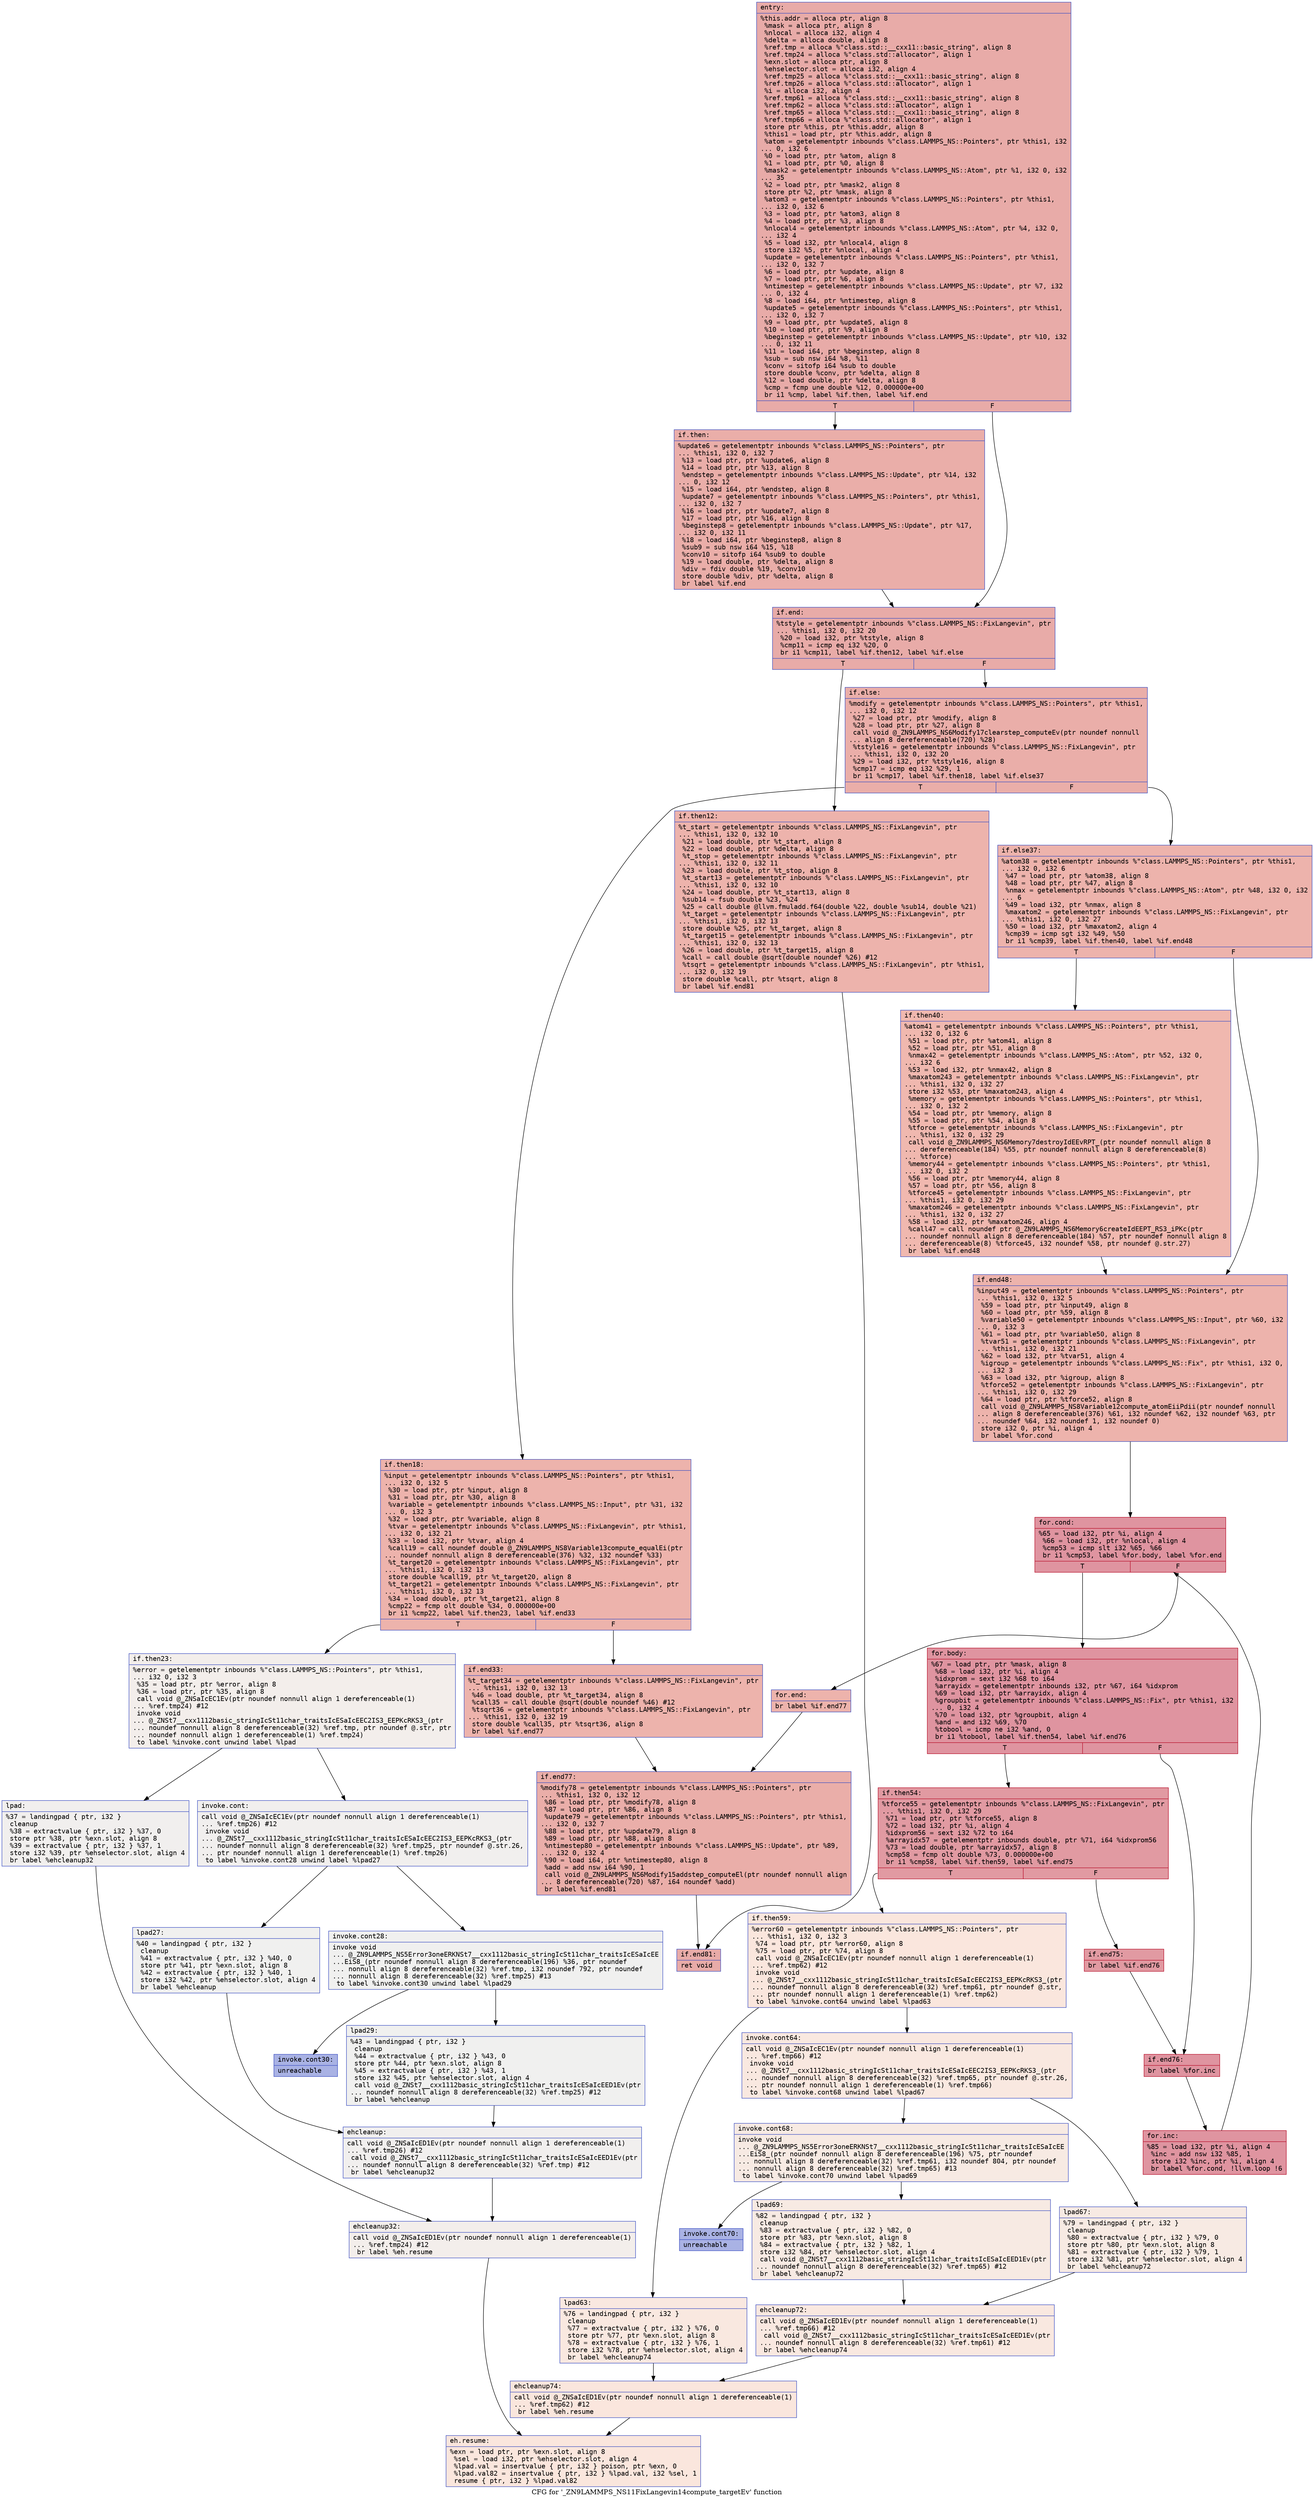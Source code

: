 digraph "CFG for '_ZN9LAMMPS_NS11FixLangevin14compute_targetEv' function" {
	label="CFG for '_ZN9LAMMPS_NS11FixLangevin14compute_targetEv' function";

	Node0x55e6b2338b10 [shape=record,color="#3d50c3ff", style=filled, fillcolor="#cc403a70" fontname="Courier",label="{entry:\l|  %this.addr = alloca ptr, align 8\l  %mask = alloca ptr, align 8\l  %nlocal = alloca i32, align 4\l  %delta = alloca double, align 8\l  %ref.tmp = alloca %\"class.std::__cxx11::basic_string\", align 8\l  %ref.tmp24 = alloca %\"class.std::allocator\", align 1\l  %exn.slot = alloca ptr, align 8\l  %ehselector.slot = alloca i32, align 4\l  %ref.tmp25 = alloca %\"class.std::__cxx11::basic_string\", align 8\l  %ref.tmp26 = alloca %\"class.std::allocator\", align 1\l  %i = alloca i32, align 4\l  %ref.tmp61 = alloca %\"class.std::__cxx11::basic_string\", align 8\l  %ref.tmp62 = alloca %\"class.std::allocator\", align 1\l  %ref.tmp65 = alloca %\"class.std::__cxx11::basic_string\", align 8\l  %ref.tmp66 = alloca %\"class.std::allocator\", align 1\l  store ptr %this, ptr %this.addr, align 8\l  %this1 = load ptr, ptr %this.addr, align 8\l  %atom = getelementptr inbounds %\"class.LAMMPS_NS::Pointers\", ptr %this1, i32\l... 0, i32 6\l  %0 = load ptr, ptr %atom, align 8\l  %1 = load ptr, ptr %0, align 8\l  %mask2 = getelementptr inbounds %\"class.LAMMPS_NS::Atom\", ptr %1, i32 0, i32\l... 35\l  %2 = load ptr, ptr %mask2, align 8\l  store ptr %2, ptr %mask, align 8\l  %atom3 = getelementptr inbounds %\"class.LAMMPS_NS::Pointers\", ptr %this1,\l... i32 0, i32 6\l  %3 = load ptr, ptr %atom3, align 8\l  %4 = load ptr, ptr %3, align 8\l  %nlocal4 = getelementptr inbounds %\"class.LAMMPS_NS::Atom\", ptr %4, i32 0,\l... i32 4\l  %5 = load i32, ptr %nlocal4, align 8\l  store i32 %5, ptr %nlocal, align 4\l  %update = getelementptr inbounds %\"class.LAMMPS_NS::Pointers\", ptr %this1,\l... i32 0, i32 7\l  %6 = load ptr, ptr %update, align 8\l  %7 = load ptr, ptr %6, align 8\l  %ntimestep = getelementptr inbounds %\"class.LAMMPS_NS::Update\", ptr %7, i32\l... 0, i32 4\l  %8 = load i64, ptr %ntimestep, align 8\l  %update5 = getelementptr inbounds %\"class.LAMMPS_NS::Pointers\", ptr %this1,\l... i32 0, i32 7\l  %9 = load ptr, ptr %update5, align 8\l  %10 = load ptr, ptr %9, align 8\l  %beginstep = getelementptr inbounds %\"class.LAMMPS_NS::Update\", ptr %10, i32\l... 0, i32 11\l  %11 = load i64, ptr %beginstep, align 8\l  %sub = sub nsw i64 %8, %11\l  %conv = sitofp i64 %sub to double\l  store double %conv, ptr %delta, align 8\l  %12 = load double, ptr %delta, align 8\l  %cmp = fcmp une double %12, 0.000000e+00\l  br i1 %cmp, label %if.then, label %if.end\l|{<s0>T|<s1>F}}"];
	Node0x55e6b2338b10:s0 -> Node0x55e6b233aaa0[tooltip="entry -> if.then\nProbability 62.50%" ];
	Node0x55e6b2338b10:s1 -> Node0x55e6b233ab10[tooltip="entry -> if.end\nProbability 37.50%" ];
	Node0x55e6b233aaa0 [shape=record,color="#3d50c3ff", style=filled, fillcolor="#d0473d70" fontname="Courier",label="{if.then:\l|  %update6 = getelementptr inbounds %\"class.LAMMPS_NS::Pointers\", ptr\l... %this1, i32 0, i32 7\l  %13 = load ptr, ptr %update6, align 8\l  %14 = load ptr, ptr %13, align 8\l  %endstep = getelementptr inbounds %\"class.LAMMPS_NS::Update\", ptr %14, i32\l... 0, i32 12\l  %15 = load i64, ptr %endstep, align 8\l  %update7 = getelementptr inbounds %\"class.LAMMPS_NS::Pointers\", ptr %this1,\l... i32 0, i32 7\l  %16 = load ptr, ptr %update7, align 8\l  %17 = load ptr, ptr %16, align 8\l  %beginstep8 = getelementptr inbounds %\"class.LAMMPS_NS::Update\", ptr %17,\l... i32 0, i32 11\l  %18 = load i64, ptr %beginstep8, align 8\l  %sub9 = sub nsw i64 %15, %18\l  %conv10 = sitofp i64 %sub9 to double\l  %19 = load double, ptr %delta, align 8\l  %div = fdiv double %19, %conv10\l  store double %div, ptr %delta, align 8\l  br label %if.end\l}"];
	Node0x55e6b233aaa0 -> Node0x55e6b233ab10[tooltip="if.then -> if.end\nProbability 100.00%" ];
	Node0x55e6b233ab10 [shape=record,color="#3d50c3ff", style=filled, fillcolor="#cc403a70" fontname="Courier",label="{if.end:\l|  %tstyle = getelementptr inbounds %\"class.LAMMPS_NS::FixLangevin\", ptr\l... %this1, i32 0, i32 20\l  %20 = load i32, ptr %tstyle, align 8\l  %cmp11 = icmp eq i32 %20, 0\l  br i1 %cmp11, label %if.then12, label %if.else\l|{<s0>T|<s1>F}}"];
	Node0x55e6b233ab10:s0 -> Node0x55e6b233b850[tooltip="if.end -> if.then12\nProbability 37.50%" ];
	Node0x55e6b233ab10:s1 -> Node0x55e6b233b8d0[tooltip="if.end -> if.else\nProbability 62.50%" ];
	Node0x55e6b233b850 [shape=record,color="#3d50c3ff", style=filled, fillcolor="#d6524470" fontname="Courier",label="{if.then12:\l|  %t_start = getelementptr inbounds %\"class.LAMMPS_NS::FixLangevin\", ptr\l... %this1, i32 0, i32 10\l  %21 = load double, ptr %t_start, align 8\l  %22 = load double, ptr %delta, align 8\l  %t_stop = getelementptr inbounds %\"class.LAMMPS_NS::FixLangevin\", ptr\l... %this1, i32 0, i32 11\l  %23 = load double, ptr %t_stop, align 8\l  %t_start13 = getelementptr inbounds %\"class.LAMMPS_NS::FixLangevin\", ptr\l... %this1, i32 0, i32 10\l  %24 = load double, ptr %t_start13, align 8\l  %sub14 = fsub double %23, %24\l  %25 = call double @llvm.fmuladd.f64(double %22, double %sub14, double %21)\l  %t_target = getelementptr inbounds %\"class.LAMMPS_NS::FixLangevin\", ptr\l... %this1, i32 0, i32 13\l  store double %25, ptr %t_target, align 8\l  %t_target15 = getelementptr inbounds %\"class.LAMMPS_NS::FixLangevin\", ptr\l... %this1, i32 0, i32 13\l  %26 = load double, ptr %t_target15, align 8\l  %call = call double @sqrt(double noundef %26) #12\l  %tsqrt = getelementptr inbounds %\"class.LAMMPS_NS::FixLangevin\", ptr %this1,\l... i32 0, i32 19\l  store double %call, ptr %tsqrt, align 8\l  br label %if.end81\l}"];
	Node0x55e6b233b850 -> Node0x55e6b233a510[tooltip="if.then12 -> if.end81\nProbability 100.00%" ];
	Node0x55e6b233b8d0 [shape=record,color="#3d50c3ff", style=filled, fillcolor="#d0473d70" fontname="Courier",label="{if.else:\l|  %modify = getelementptr inbounds %\"class.LAMMPS_NS::Pointers\", ptr %this1,\l... i32 0, i32 12\l  %27 = load ptr, ptr %modify, align 8\l  %28 = load ptr, ptr %27, align 8\l  call void @_ZN9LAMMPS_NS6Modify17clearstep_computeEv(ptr noundef nonnull\l... align 8 dereferenceable(720) %28)\l  %tstyle16 = getelementptr inbounds %\"class.LAMMPS_NS::FixLangevin\", ptr\l... %this1, i32 0, i32 20\l  %29 = load i32, ptr %tstyle16, align 8\l  %cmp17 = icmp eq i32 %29, 1\l  br i1 %cmp17, label %if.then18, label %if.else37\l|{<s0>T|<s1>F}}"];
	Node0x55e6b233b8d0:s0 -> Node0x55e6b233ce70[tooltip="if.else -> if.then18\nProbability 50.00%" ];
	Node0x55e6b233b8d0:s1 -> Node0x55e6b233cef0[tooltip="if.else -> if.else37\nProbability 50.00%" ];
	Node0x55e6b233ce70 [shape=record,color="#3d50c3ff", style=filled, fillcolor="#d6524470" fontname="Courier",label="{if.then18:\l|  %input = getelementptr inbounds %\"class.LAMMPS_NS::Pointers\", ptr %this1,\l... i32 0, i32 5\l  %30 = load ptr, ptr %input, align 8\l  %31 = load ptr, ptr %30, align 8\l  %variable = getelementptr inbounds %\"class.LAMMPS_NS::Input\", ptr %31, i32\l... 0, i32 3\l  %32 = load ptr, ptr %variable, align 8\l  %tvar = getelementptr inbounds %\"class.LAMMPS_NS::FixLangevin\", ptr %this1,\l... i32 0, i32 21\l  %33 = load i32, ptr %tvar, align 4\l  %call19 = call noundef double @_ZN9LAMMPS_NS8Variable13compute_equalEi(ptr\l... noundef nonnull align 8 dereferenceable(376) %32, i32 noundef %33)\l  %t_target20 = getelementptr inbounds %\"class.LAMMPS_NS::FixLangevin\", ptr\l... %this1, i32 0, i32 13\l  store double %call19, ptr %t_target20, align 8\l  %t_target21 = getelementptr inbounds %\"class.LAMMPS_NS::FixLangevin\", ptr\l... %this1, i32 0, i32 13\l  %34 = load double, ptr %t_target21, align 8\l  %cmp22 = fcmp olt double %34, 0.000000e+00\l  br i1 %cmp22, label %if.then23, label %if.end33\l|{<s0>T|<s1>F}}"];
	Node0x55e6b233ce70:s0 -> Node0x55e6b233da40[tooltip="if.then18 -> if.then23\nProbability 0.00%" ];
	Node0x55e6b233ce70:s1 -> Node0x55e6b233dac0[tooltip="if.then18 -> if.end33\nProbability 100.00%" ];
	Node0x55e6b233da40 [shape=record,color="#3d50c3ff", style=filled, fillcolor="#e5d8d170" fontname="Courier",label="{if.then23:\l|  %error = getelementptr inbounds %\"class.LAMMPS_NS::Pointers\", ptr %this1,\l... i32 0, i32 3\l  %35 = load ptr, ptr %error, align 8\l  %36 = load ptr, ptr %35, align 8\l  call void @_ZNSaIcEC1Ev(ptr noundef nonnull align 1 dereferenceable(1)\l... %ref.tmp24) #12\l  invoke void\l... @_ZNSt7__cxx1112basic_stringIcSt11char_traitsIcESaIcEEC2IS3_EEPKcRKS3_(ptr\l... noundef nonnull align 8 dereferenceable(32) %ref.tmp, ptr noundef @.str, ptr\l... noundef nonnull align 1 dereferenceable(1) %ref.tmp24)\l          to label %invoke.cont unwind label %lpad\l}"];
	Node0x55e6b233da40 -> Node0x55e6b233df50[tooltip="if.then23 -> invoke.cont\nProbability 50.00%" ];
	Node0x55e6b233da40 -> Node0x55e6b233dfd0[tooltip="if.then23 -> lpad\nProbability 50.00%" ];
	Node0x55e6b233df50 [shape=record,color="#3d50c3ff", style=filled, fillcolor="#e0dbd870" fontname="Courier",label="{invoke.cont:\l|  call void @_ZNSaIcEC1Ev(ptr noundef nonnull align 1 dereferenceable(1)\l... %ref.tmp26) #12\l  invoke void\l... @_ZNSt7__cxx1112basic_stringIcSt11char_traitsIcESaIcEEC2IS3_EEPKcRKS3_(ptr\l... noundef nonnull align 8 dereferenceable(32) %ref.tmp25, ptr noundef @.str.26,\l... ptr noundef nonnull align 1 dereferenceable(1) %ref.tmp26)\l          to label %invoke.cont28 unwind label %lpad27\l}"];
	Node0x55e6b233df50 -> Node0x55e6b233e2f0[tooltip="invoke.cont -> invoke.cont28\nProbability 50.00%" ];
	Node0x55e6b233df50 -> Node0x55e6b233e340[tooltip="invoke.cont -> lpad27\nProbability 50.00%" ];
	Node0x55e6b233e2f0 [shape=record,color="#3d50c3ff", style=filled, fillcolor="#dedcdb70" fontname="Courier",label="{invoke.cont28:\l|  invoke void\l... @_ZN9LAMMPS_NS5Error3oneERKNSt7__cxx1112basic_stringIcSt11char_traitsIcESaIcEE\l...EiS8_(ptr noundef nonnull align 8 dereferenceable(196) %36, ptr noundef\l... nonnull align 8 dereferenceable(32) %ref.tmp, i32 noundef 792, ptr noundef\l... nonnull align 8 dereferenceable(32) %ref.tmp25) #13\l          to label %invoke.cont30 unwind label %lpad29\l}"];
	Node0x55e6b233e2f0 -> Node0x55e6b233e2a0[tooltip="invoke.cont28 -> invoke.cont30\nProbability 0.00%" ];
	Node0x55e6b233e2f0 -> Node0x55e6b233e660[tooltip="invoke.cont28 -> lpad29\nProbability 100.00%" ];
	Node0x55e6b233e2a0 [shape=record,color="#3d50c3ff", style=filled, fillcolor="#3d50c370" fontname="Courier",label="{invoke.cont30:\l|  unreachable\l}"];
	Node0x55e6b233dfd0 [shape=record,color="#3d50c3ff", style=filled, fillcolor="#e0dbd870" fontname="Courier",label="{lpad:\l|  %37 = landingpad \{ ptr, i32 \}\l          cleanup\l  %38 = extractvalue \{ ptr, i32 \} %37, 0\l  store ptr %38, ptr %exn.slot, align 8\l  %39 = extractvalue \{ ptr, i32 \} %37, 1\l  store i32 %39, ptr %ehselector.slot, align 4\l  br label %ehcleanup32\l}"];
	Node0x55e6b233dfd0 -> Node0x55e6b233ec20[tooltip="lpad -> ehcleanup32\nProbability 100.00%" ];
	Node0x55e6b233e340 [shape=record,color="#3d50c3ff", style=filled, fillcolor="#dedcdb70" fontname="Courier",label="{lpad27:\l|  %40 = landingpad \{ ptr, i32 \}\l          cleanup\l  %41 = extractvalue \{ ptr, i32 \} %40, 0\l  store ptr %41, ptr %exn.slot, align 8\l  %42 = extractvalue \{ ptr, i32 \} %40, 1\l  store i32 %42, ptr %ehselector.slot, align 4\l  br label %ehcleanup\l}"];
	Node0x55e6b233e340 -> Node0x55e6b233ef70[tooltip="lpad27 -> ehcleanup\nProbability 100.00%" ];
	Node0x55e6b233e660 [shape=record,color="#3d50c3ff", style=filled, fillcolor="#dedcdb70" fontname="Courier",label="{lpad29:\l|  %43 = landingpad \{ ptr, i32 \}\l          cleanup\l  %44 = extractvalue \{ ptr, i32 \} %43, 0\l  store ptr %44, ptr %exn.slot, align 8\l  %45 = extractvalue \{ ptr, i32 \} %43, 1\l  store i32 %45, ptr %ehselector.slot, align 4\l  call void @_ZNSt7__cxx1112basic_stringIcSt11char_traitsIcESaIcEED1Ev(ptr\l... noundef nonnull align 8 dereferenceable(32) %ref.tmp25) #12\l  br label %ehcleanup\l}"];
	Node0x55e6b233e660 -> Node0x55e6b233ef70[tooltip="lpad29 -> ehcleanup\nProbability 100.00%" ];
	Node0x55e6b233ef70 [shape=record,color="#3d50c3ff", style=filled, fillcolor="#e0dbd870" fontname="Courier",label="{ehcleanup:\l|  call void @_ZNSaIcED1Ev(ptr noundef nonnull align 1 dereferenceable(1)\l... %ref.tmp26) #12\l  call void @_ZNSt7__cxx1112basic_stringIcSt11char_traitsIcESaIcEED1Ev(ptr\l... noundef nonnull align 8 dereferenceable(32) %ref.tmp) #12\l  br label %ehcleanup32\l}"];
	Node0x55e6b233ef70 -> Node0x55e6b233ec20[tooltip="ehcleanup -> ehcleanup32\nProbability 100.00%" ];
	Node0x55e6b233ec20 [shape=record,color="#3d50c3ff", style=filled, fillcolor="#e5d8d170" fontname="Courier",label="{ehcleanup32:\l|  call void @_ZNSaIcED1Ev(ptr noundef nonnull align 1 dereferenceable(1)\l... %ref.tmp24) #12\l  br label %eh.resume\l}"];
	Node0x55e6b233ec20 -> Node0x55e6b233f820[tooltip="ehcleanup32 -> eh.resume\nProbability 100.00%" ];
	Node0x55e6b233dac0 [shape=record,color="#3d50c3ff", style=filled, fillcolor="#d6524470" fontname="Courier",label="{if.end33:\l|  %t_target34 = getelementptr inbounds %\"class.LAMMPS_NS::FixLangevin\", ptr\l... %this1, i32 0, i32 13\l  %46 = load double, ptr %t_target34, align 8\l  %call35 = call double @sqrt(double noundef %46) #12\l  %tsqrt36 = getelementptr inbounds %\"class.LAMMPS_NS::FixLangevin\", ptr\l... %this1, i32 0, i32 19\l  store double %call35, ptr %tsqrt36, align 8\l  br label %if.end77\l}"];
	Node0x55e6b233dac0 -> Node0x55e6b233fce0[tooltip="if.end33 -> if.end77\nProbability 100.00%" ];
	Node0x55e6b233cef0 [shape=record,color="#3d50c3ff", style=filled, fillcolor="#d6524470" fontname="Courier",label="{if.else37:\l|  %atom38 = getelementptr inbounds %\"class.LAMMPS_NS::Pointers\", ptr %this1,\l... i32 0, i32 6\l  %47 = load ptr, ptr %atom38, align 8\l  %48 = load ptr, ptr %47, align 8\l  %nmax = getelementptr inbounds %\"class.LAMMPS_NS::Atom\", ptr %48, i32 0, i32\l... 6\l  %49 = load i32, ptr %nmax, align 8\l  %maxatom2 = getelementptr inbounds %\"class.LAMMPS_NS::FixLangevin\", ptr\l... %this1, i32 0, i32 27\l  %50 = load i32, ptr %maxatom2, align 4\l  %cmp39 = icmp sgt i32 %49, %50\l  br i1 %cmp39, label %if.then40, label %if.end48\l|{<s0>T|<s1>F}}"];
	Node0x55e6b233cef0:s0 -> Node0x55e6b2340b40[tooltip="if.else37 -> if.then40\nProbability 50.00%" ];
	Node0x55e6b233cef0:s1 -> Node0x55e6b2340bc0[tooltip="if.else37 -> if.end48\nProbability 50.00%" ];
	Node0x55e6b2340b40 [shape=record,color="#3d50c3ff", style=filled, fillcolor="#dc5d4a70" fontname="Courier",label="{if.then40:\l|  %atom41 = getelementptr inbounds %\"class.LAMMPS_NS::Pointers\", ptr %this1,\l... i32 0, i32 6\l  %51 = load ptr, ptr %atom41, align 8\l  %52 = load ptr, ptr %51, align 8\l  %nmax42 = getelementptr inbounds %\"class.LAMMPS_NS::Atom\", ptr %52, i32 0,\l... i32 6\l  %53 = load i32, ptr %nmax42, align 8\l  %maxatom243 = getelementptr inbounds %\"class.LAMMPS_NS::FixLangevin\", ptr\l... %this1, i32 0, i32 27\l  store i32 %53, ptr %maxatom243, align 4\l  %memory = getelementptr inbounds %\"class.LAMMPS_NS::Pointers\", ptr %this1,\l... i32 0, i32 2\l  %54 = load ptr, ptr %memory, align 8\l  %55 = load ptr, ptr %54, align 8\l  %tforce = getelementptr inbounds %\"class.LAMMPS_NS::FixLangevin\", ptr\l... %this1, i32 0, i32 29\l  call void @_ZN9LAMMPS_NS6Memory7destroyIdEEvRPT_(ptr noundef nonnull align 8\l... dereferenceable(184) %55, ptr noundef nonnull align 8 dereferenceable(8)\l... %tforce)\l  %memory44 = getelementptr inbounds %\"class.LAMMPS_NS::Pointers\", ptr %this1,\l... i32 0, i32 2\l  %56 = load ptr, ptr %memory44, align 8\l  %57 = load ptr, ptr %56, align 8\l  %tforce45 = getelementptr inbounds %\"class.LAMMPS_NS::FixLangevin\", ptr\l... %this1, i32 0, i32 29\l  %maxatom246 = getelementptr inbounds %\"class.LAMMPS_NS::FixLangevin\", ptr\l... %this1, i32 0, i32 27\l  %58 = load i32, ptr %maxatom246, align 4\l  %call47 = call noundef ptr @_ZN9LAMMPS_NS6Memory6createIdEEPT_RS3_iPKc(ptr\l... noundef nonnull align 8 dereferenceable(184) %57, ptr noundef nonnull align 8\l... dereferenceable(8) %tforce45, i32 noundef %58, ptr noundef @.str.27)\l  br label %if.end48\l}"];
	Node0x55e6b2340b40 -> Node0x55e6b2340bc0[tooltip="if.then40 -> if.end48\nProbability 100.00%" ];
	Node0x55e6b2340bc0 [shape=record,color="#3d50c3ff", style=filled, fillcolor="#d6524470" fontname="Courier",label="{if.end48:\l|  %input49 = getelementptr inbounds %\"class.LAMMPS_NS::Pointers\", ptr\l... %this1, i32 0, i32 5\l  %59 = load ptr, ptr %input49, align 8\l  %60 = load ptr, ptr %59, align 8\l  %variable50 = getelementptr inbounds %\"class.LAMMPS_NS::Input\", ptr %60, i32\l... 0, i32 3\l  %61 = load ptr, ptr %variable50, align 8\l  %tvar51 = getelementptr inbounds %\"class.LAMMPS_NS::FixLangevin\", ptr\l... %this1, i32 0, i32 21\l  %62 = load i32, ptr %tvar51, align 4\l  %igroup = getelementptr inbounds %\"class.LAMMPS_NS::Fix\", ptr %this1, i32 0,\l... i32 3\l  %63 = load i32, ptr %igroup, align 8\l  %tforce52 = getelementptr inbounds %\"class.LAMMPS_NS::FixLangevin\", ptr\l... %this1, i32 0, i32 29\l  %64 = load ptr, ptr %tforce52, align 8\l  call void @_ZN9LAMMPS_NS8Variable12compute_atomEiiPdii(ptr noundef nonnull\l... align 8 dereferenceable(376) %61, i32 noundef %62, i32 noundef %63, ptr\l... noundef %64, i32 noundef 1, i32 noundef 0)\l  store i32 0, ptr %i, align 4\l  br label %for.cond\l}"];
	Node0x55e6b2340bc0 -> Node0x55e6b233c9a0[tooltip="if.end48 -> for.cond\nProbability 100.00%" ];
	Node0x55e6b233c9a0 [shape=record,color="#b70d28ff", style=filled, fillcolor="#b70d2870" fontname="Courier",label="{for.cond:\l|  %65 = load i32, ptr %i, align 4\l  %66 = load i32, ptr %nlocal, align 4\l  %cmp53 = icmp slt i32 %65, %66\l  br i1 %cmp53, label %for.body, label %for.end\l|{<s0>T|<s1>F}}"];
	Node0x55e6b233c9a0:s0 -> Node0x55e6b2342f30[tooltip="for.cond -> for.body\nProbability 96.88%" ];
	Node0x55e6b233c9a0:s1 -> Node0x55e6b2342fb0[tooltip="for.cond -> for.end\nProbability 3.12%" ];
	Node0x55e6b2342f30 [shape=record,color="#b70d28ff", style=filled, fillcolor="#b70d2870" fontname="Courier",label="{for.body:\l|  %67 = load ptr, ptr %mask, align 8\l  %68 = load i32, ptr %i, align 4\l  %idxprom = sext i32 %68 to i64\l  %arrayidx = getelementptr inbounds i32, ptr %67, i64 %idxprom\l  %69 = load i32, ptr %arrayidx, align 4\l  %groupbit = getelementptr inbounds %\"class.LAMMPS_NS::Fix\", ptr %this1, i32\l... 0, i32 4\l  %70 = load i32, ptr %groupbit, align 4\l  %and = and i32 %69, %70\l  %tobool = icmp ne i32 %and, 0\l  br i1 %tobool, label %if.then54, label %if.end76\l|{<s0>T|<s1>F}}"];
	Node0x55e6b2342f30:s0 -> Node0x55e6b23436c0[tooltip="for.body -> if.then54\nProbability 62.50%" ];
	Node0x55e6b2342f30:s1 -> Node0x55e6b2343740[tooltip="for.body -> if.end76\nProbability 37.50%" ];
	Node0x55e6b23436c0 [shape=record,color="#b70d28ff", style=filled, fillcolor="#bb1b2c70" fontname="Courier",label="{if.then54:\l|  %tforce55 = getelementptr inbounds %\"class.LAMMPS_NS::FixLangevin\", ptr\l... %this1, i32 0, i32 29\l  %71 = load ptr, ptr %tforce55, align 8\l  %72 = load i32, ptr %i, align 4\l  %idxprom56 = sext i32 %72 to i64\l  %arrayidx57 = getelementptr inbounds double, ptr %71, i64 %idxprom56\l  %73 = load double, ptr %arrayidx57, align 8\l  %cmp58 = fcmp olt double %73, 0.000000e+00\l  br i1 %cmp58, label %if.then59, label %if.end75\l|{<s0>T|<s1>F}}"];
	Node0x55e6b23436c0:s0 -> Node0x55e6b2343d60[tooltip="if.then54 -> if.then59\nProbability 0.00%" ];
	Node0x55e6b23436c0:s1 -> Node0x55e6b2343de0[tooltip="if.then54 -> if.end75\nProbability 100.00%" ];
	Node0x55e6b2343d60 [shape=record,color="#3d50c3ff", style=filled, fillcolor="#f3c7b170" fontname="Courier",label="{if.then59:\l|  %error60 = getelementptr inbounds %\"class.LAMMPS_NS::Pointers\", ptr\l... %this1, i32 0, i32 3\l  %74 = load ptr, ptr %error60, align 8\l  %75 = load ptr, ptr %74, align 8\l  call void @_ZNSaIcEC1Ev(ptr noundef nonnull align 1 dereferenceable(1)\l... %ref.tmp62) #12\l  invoke void\l... @_ZNSt7__cxx1112basic_stringIcSt11char_traitsIcESaIcEEC2IS3_EEPKcRKS3_(ptr\l... noundef nonnull align 8 dereferenceable(32) %ref.tmp61, ptr noundef @.str,\l... ptr noundef nonnull align 1 dereferenceable(1) %ref.tmp62)\l          to label %invoke.cont64 unwind label %lpad63\l}"];
	Node0x55e6b2343d60 -> Node0x55e6b23442d0[tooltip="if.then59 -> invoke.cont64\nProbability 50.00%" ];
	Node0x55e6b2343d60 -> Node0x55e6b2344350[tooltip="if.then59 -> lpad63\nProbability 50.00%" ];
	Node0x55e6b23442d0 [shape=record,color="#3d50c3ff", style=filled, fillcolor="#f1ccb870" fontname="Courier",label="{invoke.cont64:\l|  call void @_ZNSaIcEC1Ev(ptr noundef nonnull align 1 dereferenceable(1)\l... %ref.tmp66) #12\l  invoke void\l... @_ZNSt7__cxx1112basic_stringIcSt11char_traitsIcESaIcEEC2IS3_EEPKcRKS3_(ptr\l... noundef nonnull align 8 dereferenceable(32) %ref.tmp65, ptr noundef @.str.26,\l... ptr noundef nonnull align 1 dereferenceable(1) %ref.tmp66)\l          to label %invoke.cont68 unwind label %lpad67\l}"];
	Node0x55e6b23442d0 -> Node0x55e6b23446d0[tooltip="invoke.cont64 -> invoke.cont68\nProbability 50.00%" ];
	Node0x55e6b23442d0 -> Node0x55e6b2344720[tooltip="invoke.cont64 -> lpad67\nProbability 50.00%" ];
	Node0x55e6b23446d0 [shape=record,color="#3d50c3ff", style=filled, fillcolor="#eed0c070" fontname="Courier",label="{invoke.cont68:\l|  invoke void\l... @_ZN9LAMMPS_NS5Error3oneERKNSt7__cxx1112basic_stringIcSt11char_traitsIcESaIcEE\l...EiS8_(ptr noundef nonnull align 8 dereferenceable(196) %75, ptr noundef\l... nonnull align 8 dereferenceable(32) %ref.tmp61, i32 noundef 804, ptr noundef\l... nonnull align 8 dereferenceable(32) %ref.tmp65) #13\l          to label %invoke.cont70 unwind label %lpad69\l}"];
	Node0x55e6b23446d0 -> Node0x55e6b2344680[tooltip="invoke.cont68 -> invoke.cont70\nProbability 0.00%" ];
	Node0x55e6b23446d0 -> Node0x55e6b2344a40[tooltip="invoke.cont68 -> lpad69\nProbability 100.00%" ];
	Node0x55e6b2344680 [shape=record,color="#3d50c3ff", style=filled, fillcolor="#3d50c370" fontname="Courier",label="{invoke.cont70:\l|  unreachable\l}"];
	Node0x55e6b2344350 [shape=record,color="#3d50c3ff", style=filled, fillcolor="#f1ccb870" fontname="Courier",label="{lpad63:\l|  %76 = landingpad \{ ptr, i32 \}\l          cleanup\l  %77 = extractvalue \{ ptr, i32 \} %76, 0\l  store ptr %77, ptr %exn.slot, align 8\l  %78 = extractvalue \{ ptr, i32 \} %76, 1\l  store i32 %78, ptr %ehselector.slot, align 4\l  br label %ehcleanup74\l}"];
	Node0x55e6b2344350 -> Node0x55e6b2345000[tooltip="lpad63 -> ehcleanup74\nProbability 100.00%" ];
	Node0x55e6b2344720 [shape=record,color="#3d50c3ff", style=filled, fillcolor="#eed0c070" fontname="Courier",label="{lpad67:\l|  %79 = landingpad \{ ptr, i32 \}\l          cleanup\l  %80 = extractvalue \{ ptr, i32 \} %79, 0\l  store ptr %80, ptr %exn.slot, align 8\l  %81 = extractvalue \{ ptr, i32 \} %79, 1\l  store i32 %81, ptr %ehselector.slot, align 4\l  br label %ehcleanup72\l}"];
	Node0x55e6b2344720 -> Node0x55e6b2345350[tooltip="lpad67 -> ehcleanup72\nProbability 100.00%" ];
	Node0x55e6b2344a40 [shape=record,color="#3d50c3ff", style=filled, fillcolor="#eed0c070" fontname="Courier",label="{lpad69:\l|  %82 = landingpad \{ ptr, i32 \}\l          cleanup\l  %83 = extractvalue \{ ptr, i32 \} %82, 0\l  store ptr %83, ptr %exn.slot, align 8\l  %84 = extractvalue \{ ptr, i32 \} %82, 1\l  store i32 %84, ptr %ehselector.slot, align 4\l  call void @_ZNSt7__cxx1112basic_stringIcSt11char_traitsIcESaIcEED1Ev(ptr\l... noundef nonnull align 8 dereferenceable(32) %ref.tmp65) #12\l  br label %ehcleanup72\l}"];
	Node0x55e6b2344a40 -> Node0x55e6b2345350[tooltip="lpad69 -> ehcleanup72\nProbability 100.00%" ];
	Node0x55e6b2345350 [shape=record,color="#3d50c3ff", style=filled, fillcolor="#f1ccb870" fontname="Courier",label="{ehcleanup72:\l|  call void @_ZNSaIcED1Ev(ptr noundef nonnull align 1 dereferenceable(1)\l... %ref.tmp66) #12\l  call void @_ZNSt7__cxx1112basic_stringIcSt11char_traitsIcESaIcEED1Ev(ptr\l... noundef nonnull align 8 dereferenceable(32) %ref.tmp61) #12\l  br label %ehcleanup74\l}"];
	Node0x55e6b2345350 -> Node0x55e6b2345000[tooltip="ehcleanup72 -> ehcleanup74\nProbability 100.00%" ];
	Node0x55e6b2345000 [shape=record,color="#3d50c3ff", style=filled, fillcolor="#f3c7b170" fontname="Courier",label="{ehcleanup74:\l|  call void @_ZNSaIcED1Ev(ptr noundef nonnull align 1 dereferenceable(1)\l... %ref.tmp62) #12\l  br label %eh.resume\l}"];
	Node0x55e6b2345000 -> Node0x55e6b233f820[tooltip="ehcleanup74 -> eh.resume\nProbability 100.00%" ];
	Node0x55e6b2343de0 [shape=record,color="#b70d28ff", style=filled, fillcolor="#bb1b2c70" fontname="Courier",label="{if.end75:\l|  br label %if.end76\l}"];
	Node0x55e6b2343de0 -> Node0x55e6b2343740[tooltip="if.end75 -> if.end76\nProbability 100.00%" ];
	Node0x55e6b2343740 [shape=record,color="#b70d28ff", style=filled, fillcolor="#b70d2870" fontname="Courier",label="{if.end76:\l|  br label %for.inc\l}"];
	Node0x55e6b2343740 -> Node0x55e6b2345ce0[tooltip="if.end76 -> for.inc\nProbability 100.00%" ];
	Node0x55e6b2345ce0 [shape=record,color="#b70d28ff", style=filled, fillcolor="#b70d2870" fontname="Courier",label="{for.inc:\l|  %85 = load i32, ptr %i, align 4\l  %inc = add nsw i32 %85, 1\l  store i32 %inc, ptr %i, align 4\l  br label %for.cond, !llvm.loop !6\l}"];
	Node0x55e6b2345ce0 -> Node0x55e6b233c9a0[tooltip="for.inc -> for.cond\nProbability 100.00%" ];
	Node0x55e6b2342fb0 [shape=record,color="#3d50c3ff", style=filled, fillcolor="#d6524470" fontname="Courier",label="{for.end:\l|  br label %if.end77\l}"];
	Node0x55e6b2342fb0 -> Node0x55e6b233fce0[tooltip="for.end -> if.end77\nProbability 100.00%" ];
	Node0x55e6b233fce0 [shape=record,color="#3d50c3ff", style=filled, fillcolor="#d0473d70" fontname="Courier",label="{if.end77:\l|  %modify78 = getelementptr inbounds %\"class.LAMMPS_NS::Pointers\", ptr\l... %this1, i32 0, i32 12\l  %86 = load ptr, ptr %modify78, align 8\l  %87 = load ptr, ptr %86, align 8\l  %update79 = getelementptr inbounds %\"class.LAMMPS_NS::Pointers\", ptr %this1,\l... i32 0, i32 7\l  %88 = load ptr, ptr %update79, align 8\l  %89 = load ptr, ptr %88, align 8\l  %ntimestep80 = getelementptr inbounds %\"class.LAMMPS_NS::Update\", ptr %89,\l... i32 0, i32 4\l  %90 = load i64, ptr %ntimestep80, align 8\l  %add = add nsw i64 %90, 1\l  call void @_ZN9LAMMPS_NS6Modify15addstep_computeEl(ptr noundef nonnull align\l... 8 dereferenceable(720) %87, i64 noundef %add)\l  br label %if.end81\l}"];
	Node0x55e6b233fce0 -> Node0x55e6b233a510[tooltip="if.end77 -> if.end81\nProbability 100.00%" ];
	Node0x55e6b233a510 [shape=record,color="#3d50c3ff", style=filled, fillcolor="#cc403a70" fontname="Courier",label="{if.end81:\l|  ret void\l}"];
	Node0x55e6b233f820 [shape=record,color="#3d50c3ff", style=filled, fillcolor="#f3c7b170" fontname="Courier",label="{eh.resume:\l|  %exn = load ptr, ptr %exn.slot, align 8\l  %sel = load i32, ptr %ehselector.slot, align 4\l  %lpad.val = insertvalue \{ ptr, i32 \} poison, ptr %exn, 0\l  %lpad.val82 = insertvalue \{ ptr, i32 \} %lpad.val, i32 %sel, 1\l  resume \{ ptr, i32 \} %lpad.val82\l}"];
}
